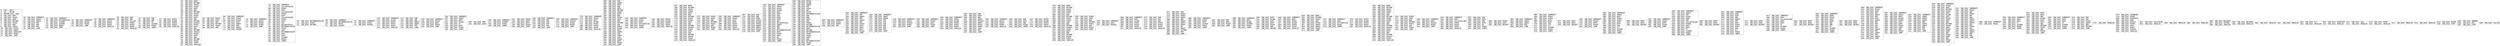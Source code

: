 digraph "graph.cfg.gv" {
	subgraph global {
		node [fontname=Courier fontsize=30.0 rank=same shape=box]
		block_0 [label="0: %00 = #0x1\l2: %01 = #0x40\l4: MSTORE(%01, %00)\l5: [NO_SSA] DUP1\l6: [NO_SSA] PUSH1\l8: [NO_SSA] DUP2\l9: [NO_SSA] MSTORE\la: [NO_SSA] PUSH1\lc: [NO_SSA] ADD\ld: [NO_SSA] PUSH2\l10: [NO_SSA] PUSH1\l12: [NO_SSA] SWAP2\l13: [NO_SSA] CODECOPY\l14: [NO_SSA] PUSH2\l17: [NO_SSA] JUMP\l"]
		block_18 [label="18: [NO_SSA] JUMPDEST\l19: [NO_SSA] SWAP4\l1a: [NO_SSA] SWAP3\l1b: [NO_SSA] POP\l1c: [NO_SSA] POP\l1d: [NO_SSA] POP\l1e: [NO_SSA] JUMP\l"]
		block_1f [label="1f: [NO_SSA] JUMPDEST\l20: [NO_SSA] EXTCODESIZE\l21: [NO_SSA] ISZERO\l22: [NO_SSA] ISZERO\l23: [NO_SSA] SWAP1\l24: [NO_SSA] JUMP\l"]
		block_25 [label="25: [NO_SSA] JUMPDEST\l26: [NO_SSA] PUSH2\l29: [NO_SSA] PUSH2\l2c: [NO_SSA] JUMP\l"]
		block_2d [label="2d: [NO_SSA] JUMPDEST\l2e: [NO_SSA] PUSH1\l30: [NO_SSA] PUSH1\l32: [NO_SSA] PUSH1\l34: [NO_SSA] INVALID\l"]
		block_35 [label="35: [NO_SSA] SUB\l36: [NO_SSA] AND\l37: [NO_SSA] CALLER\l38: [NO_SSA] PUSH1\l3a: [NO_SSA] PUSH1\l3c: [NO_SSA] PUSH1\l3e: [NO_SSA] INVALID\l"]
		block_3f [label="3f: [NO_SSA] SUB\l40: [NO_SSA] AND\l41: [NO_SSA] EQ\l42: [NO_SSA] ISZERO\l43: [NO_SSA] PUSH2\l46: [NO_SSA] JUMPI\l"]
		block_47 [label="47: [NO_SSA] PUSH1\l49: [NO_SSA] MLOAD\l4a: [NO_SSA] PUSH3\l4e: [NO_SSA] PUSH1\l50: [NO_SSA] INVALID\l"]
		block_51 [label="51: [NO_SSA] DUP2\l52: [NO_SSA] MSTORE\l53: [NO_SSA] PUSH1\l55: [NO_SSA] PUSH1\l57: [NO_SSA] DUP3\l58: [NO_SSA] ADD\l59: [NO_SSA] MSTORE\l5a: [NO_SSA] PUSH1\l5c: [NO_SSA] PUSH1\l5e: [NO_SSA] DUP3\l5f: [NO_SSA] ADD\l60: [NO_SSA] MSTORE\l61: [NO_SSA] PUSH32\l82: [NO_SSA] PUSH1\l84: [NO_SSA] DUP3\l85: [NO_SSA] ADD\l86: [NO_SSA] MSTORE\l87: [NO_SSA] PUSH32\la8: [NO_SSA] PUSH1\laa: [NO_SSA] DUP3\lab: [NO_SSA] ADD\lac: [NO_SSA] MSTORE\lad: [NO_SSA] PUSH2\lb0: [NO_SSA] PUSH1\lb2: [NO_SSA] INVALID\l"]
		block_b3 [label="b3: [NO_SSA] PUSH1\lb5: [NO_SSA] DUP3\lb6: [NO_SSA] ADD\lb7: [NO_SSA] MSTORE\lb8: [NO_SSA] PUSH1\lba: [NO_SSA] ADD\l"]
		block_bb [label="bb: [NO_SSA] JUMPDEST\lbc: [NO_SSA] PUSH1\lbe: [NO_SSA] MLOAD\lbf: [NO_SSA] DUP1\lc0: [NO_SSA] SWAP2\lc1: [NO_SSA] SUB\lc2: [NO_SSA] SWAP1\lc3: [NO_SSA] REVERT\l"]
		block_c4 [label="c4: [NO_SSA] JUMPDEST\lc5: [NO_SSA] PUSH1\lc7: [NO_SSA] PUSH2\lca: [NO_SSA] PUSH2\lcd: [NO_SSA] JUMP\l"]
		block_ce [label="ce: [NO_SSA] JUMPDEST\lcf: [NO_SSA] CALLDATASIZE\ld0: [NO_SSA] PUSH1\ld2: [NO_SSA] DUP1\ld3: [NO_SSA] CALLDATACOPY\ld4: [NO_SSA] PUSH1\ld6: [NO_SSA] DUP1\ld7: [NO_SSA] CALLDATASIZE\ld8: [NO_SSA] PUSH1\lda: [NO_SSA] DUP5\ldb: [NO_SSA] GAS\ldc: [NO_SSA] DELEGATECALL\ldd: [NO_SSA] RETURNDATASIZE\lde: [NO_SSA] PUSH1\le0: [NO_SSA] DUP1\le1: [NO_SSA] RETURNDATACOPY\le2: [NO_SSA] DUP1\le3: [NO_SSA] DUP1\le4: [NO_SSA] ISZERO\le5: [NO_SSA] PUSH2\le8: [NO_SSA] JUMPI\l"]
		block_e9 [label="e9: [NO_SSA] RETURNDATASIZE\lea: [NO_SSA] PUSH1\lec: [NO_SSA] RETURN\l"]
		block_ed [label="ed: [NO_SSA] JUMPDEST\lee: [NO_SSA] RETURNDATASIZE\lef: [NO_SSA] PUSH1\lf1: [NO_SSA] REVERT\l"]
		block_f2 [label="f2: [NO_SSA] JUMPDEST\lf3: [NO_SSA] PUSH1\lf5: [NO_SSA] PUSH32\l"]
		block_116 [label="116: [NO_SSA] JUMPDEST\l117: [NO_SSA] SLOAD\l118: [NO_SSA] PUSH1\l11a: [NO_SSA] PUSH1\l11c: [NO_SSA] PUSH1\l11e: [NO_SSA] INVALID\l"]
		block_11f [label="11f: [NO_SSA] SUB\l120: [NO_SSA] AND\l121: [NO_SSA] SWAP2\l122: [NO_SSA] SWAP1\l123: [NO_SSA] POP\l124: [NO_SSA] JUMP\l"]
		block_125 [label="125: [NO_SSA] JUMPDEST\l126: [NO_SSA] PUSH2\l129: [NO_SSA] DUP4\l12a: [NO_SSA] PUSH2\l12d: [NO_SSA] JUMP\l"]
		block_12e [label="12e: [NO_SSA] JUMPDEST\l12f: [NO_SSA] PUSH1\l131: [NO_SSA] DUP3\l132: [NO_SSA] MLOAD\l133: [NO_SSA] GT\l134: [NO_SSA] DUP1\l135: [NO_SSA] PUSH2\l138: [NO_SSA] JUMPI\l"]
		block_139 [label="139: [NO_SSA] POP\l13a: [NO_SSA] DUP1\l"]
		block_13b [label="13b: [NO_SSA] JUMPDEST\l13c: [NO_SSA] ISZERO\l13d: [NO_SSA] PUSH2\l140: [NO_SSA] JUMPI\l"]
		block_141 [label="141: [NO_SSA] PUSH2\l144: [NO_SSA] DUP4\l145: [NO_SSA] DUP4\l146: [NO_SSA] PUSH2\l149: [NO_SSA] JUMP\l"]
		block_14a [label="14a: [NO_SSA] JUMPDEST\l14b: [NO_SSA] POP\l14c: [NO_SSA] POP\l14d: [NO_SSA] POP\l14e: [NO_SSA] POP\l14f: [NO_SSA] JUMP\l"]
		block_150 [label="150: [NO_SSA] JUMPDEST\l151: [NO_SSA] PUSH32\l172: [NO_SSA] PUSH2\l175: [NO_SSA] PUSH2\l178: [NO_SSA] JUMP\l"]
		block_179 [label="179: [NO_SSA] JUMPDEST\l17a: [NO_SSA] PUSH1\l17c: [NO_SSA] DUP1\l17d: [NO_SSA] MLOAD\l17e: [NO_SSA] PUSH1\l180: [NO_SSA] PUSH1\l182: [NO_SSA] PUSH1\l184: [NO_SSA] INVALID\l"]
		block_185 [label="185: [NO_SSA] SUB\l186: [NO_SSA] SWAP3\l187: [NO_SSA] DUP4\l188: [NO_SSA] AND\l189: [NO_SSA] DUP2\l18a: [NO_SSA] MSTORE\l18b: [NO_SSA] SWAP2\l18c: [NO_SSA] DUP5\l18d: [NO_SSA] AND\l18e: [NO_SSA] PUSH1\l190: [NO_SSA] DUP4\l191: [NO_SSA] ADD\l192: [NO_SSA] MSTORE\l193: [NO_SSA] ADD\l194: [NO_SSA] PUSH1\l196: [NO_SSA] MLOAD\l197: [NO_SSA] DUP1\l198: [NO_SSA] SWAP2\l199: [NO_SSA] SUB\l19a: [NO_SSA] SWAP1\l19b: [NO_SSA] LOG1\l19c: [NO_SSA] PUSH2\l19f: [NO_SSA] DUP2\l1a0: [NO_SSA] PUSH2\l1a3: [NO_SSA] JUMP\l"]
		block_1a4 [label="1a4: [NO_SSA] JUMPDEST\l1a5: [NO_SSA] PUSH1\l1a7: [NO_SSA] DUP4\l1a8: [NO_SSA] EXTCODESIZE\l1a9: [NO_SSA] PUSH2\l1ac: [NO_SSA] JUMPI\l"]
		block_1ad [label="1ad: [NO_SSA] PUSH1\l1af: [NO_SSA] MLOAD\l1b0: [NO_SSA] PUSH3\l1b4: [NO_SSA] PUSH1\l1b6: [NO_SSA] INVALID\l"]
		block_1b7 [label="1b7: [NO_SSA] DUP2\l1b8: [NO_SSA] MSTORE\l1b9: [NO_SSA] PUSH1\l1bb: [NO_SSA] PUSH1\l1bd: [NO_SSA] DUP3\l1be: [NO_SSA] ADD\l1bf: [NO_SSA] MSTORE\l1c0: [NO_SSA] PUSH1\l1c2: [NO_SSA] PUSH1\l1c4: [NO_SSA] DUP3\l1c5: [NO_SSA] ADD\l1c6: [NO_SSA] MSTORE\l1c7: [NO_SSA] PUSH32\l1e8: [NO_SSA] PUSH1\l1ea: [NO_SSA] DUP3\l1eb: [NO_SSA] ADD\l1ec: [NO_SSA] MSTORE\l1ed: [NO_SSA] PUSH6\l1f4: [NO_SSA] PUSH1\l1f6: [NO_SSA] INVALID\l"]
		block_1f7 [label="1f7: [NO_SSA] PUSH1\l1f9: [NO_SSA] DUP3\l1fa: [NO_SSA] ADD\l1fb: [NO_SSA] MSTORE\l1fc: [NO_SSA] PUSH1\l1fe: [NO_SSA] ADD\l1ff: [NO_SSA] PUSH2\l202: [NO_SSA] JUMP\l"]
		block_203 [label="203: [NO_SSA] JUMPDEST\l204: [NO_SSA] PUSH1\l206: [NO_SSA] DUP1\l207: [NO_SSA] DUP6\l208: [NO_SSA] PUSH1\l20a: [NO_SSA] PUSH1\l20c: [NO_SSA] PUSH1\l20e: [NO_SSA] INVALID\l"]
		block_20f [label="20f: [NO_SSA] SUB\l210: [NO_SSA] AND\l211: [NO_SSA] DUP6\l212: [NO_SSA] PUSH1\l214: [NO_SSA] MLOAD\l215: [NO_SSA] PUSH2\l218: [NO_SSA] SWAP2\l219: [NO_SSA] SWAP1\l21a: [NO_SSA] PUSH2\l21d: [NO_SSA] JUMP\l"]
		block_21e [label="21e: [NO_SSA] JUMPDEST\l21f: [NO_SSA] PUSH1\l221: [NO_SSA] PUSH1\l223: [NO_SSA] MLOAD\l224: [NO_SSA] DUP1\l225: [NO_SSA] DUP4\l226: [NO_SSA] SUB\l227: [NO_SSA] DUP2\l228: [NO_SSA] DUP6\l229: [NO_SSA] GAS\l22a: [NO_SSA] DELEGATECALL\l22b: [NO_SSA] SWAP2\l22c: [NO_SSA] POP\l22d: [NO_SSA] POP\l22e: [NO_SSA] RETURNDATASIZE\l22f: [NO_SSA] DUP1\l230: [NO_SSA] PUSH1\l232: [NO_SSA] DUP2\l233: [NO_SSA] EQ\l234: [NO_SSA] PUSH2\l237: [NO_SSA] JUMPI\l"]
		block_238 [label="238: [NO_SSA] PUSH1\l23a: [NO_SSA] MLOAD\l23b: [NO_SSA] SWAP2\l23c: [NO_SSA] POP\l23d: [NO_SSA] PUSH1\l23f: [NO_SSA] NOT\l240: [NO_SSA] PUSH1\l242: [NO_SSA] RETURNDATASIZE\l243: [NO_SSA] ADD\l244: [NO_SSA] AND\l245: [NO_SSA] DUP3\l246: [NO_SSA] ADD\l247: [NO_SSA] PUSH1\l249: [NO_SSA] MSTORE\l24a: [NO_SSA] RETURNDATASIZE\l24b: [NO_SSA] DUP3\l24c: [NO_SSA] MSTORE\l24d: [NO_SSA] RETURNDATASIZE\l24e: [NO_SSA] PUSH1\l250: [NO_SSA] PUSH1\l252: [NO_SSA] DUP5\l253: [NO_SSA] ADD\l254: [NO_SSA] RETURNDATACOPY\l255: [NO_SSA] PUSH2\l258: [NO_SSA] JUMP\l"]
		block_259 [label="259: [NO_SSA] JUMPDEST\l25a: [NO_SSA] PUSH1\l25c: [NO_SSA] SWAP2\l25d: [NO_SSA] POP\l"]
		block_25e [label="25e: [NO_SSA] JUMPDEST\l25f: [NO_SSA] POP\l260: [NO_SSA] SWAP2\l261: [NO_SSA] POP\l262: [NO_SSA] SWAP2\l263: [NO_SSA] POP\l264: [NO_SSA] PUSH2\l267: [NO_SSA] DUP3\l268: [NO_SSA] DUP3\l269: [NO_SSA] DUP7\l26a: [NO_SSA] PUSH2\l26d: [NO_SSA] JUMP\l"]
		block_26e [label="26e: [NO_SSA] JUMPDEST\l26f: [NO_SSA] SWAP7\l270: [NO_SSA] SWAP6\l271: [NO_SSA] POP\l272: [NO_SSA] POP\l273: [NO_SSA] POP\l274: [NO_SSA] POP\l275: [NO_SSA] POP\l276: [NO_SSA] POP\l277: [NO_SSA] JUMP\l"]
		block_278 [label="278: [NO_SSA] JUMPDEST\l279: [NO_SSA] PUSH1\l27b: [NO_SSA] PUSH32\l29c: [NO_SSA] PUSH2\l29f: [NO_SSA] JUMP\l"]
		block_2a0 [label="2a0: [NO_SSA] JUMPDEST\l2a1: [NO_SSA] PUSH2\l2a4: [NO_SSA] DUP2\l2a5: [NO_SSA] PUSH2\l2a8: [NO_SSA] JUMP\l"]
		block_2a9 [label="2a9: [NO_SSA] JUMPDEST\l2aa: [NO_SSA] PUSH1\l2ac: [NO_SSA] MLOAD\l2ad: [NO_SSA] PUSH1\l2af: [NO_SSA] PUSH1\l2b1: [NO_SSA] PUSH1\l2b3: [NO_SSA] INVALID\l"]
		block_2b4 [label="2b4: [NO_SSA] SUB\l2b5: [NO_SSA] DUP3\l2b6: [NO_SSA] AND\l2b7: [NO_SSA] SWAP1\l2b8: [NO_SSA] PUSH32\l2d9: [NO_SSA] SWAP1\l2da: [NO_SSA] PUSH1\l2dc: [NO_SSA] SWAP1\l2dd: [NO_SSA] LOG2\l2de: [NO_SSA] POP\l2df: [NO_SSA] JUMP\l"]
		block_2e0 [label="2e0: [NO_SSA] JUMPDEST\l2e1: [NO_SSA] PUSH1\l2e3: [NO_SSA] PUSH1\l2e5: [NO_SSA] PUSH1\l2e7: [NO_SSA] INVALID\l"]
		block_2e8 [label="2e8: [NO_SSA] SUB\l2e9: [NO_SSA] DUP2\l2ea: [NO_SSA] AND\l2eb: [NO_SSA] PUSH2\l2ee: [NO_SSA] JUMPI\l"]
		block_2ef [label="2ef: [NO_SSA] PUSH1\l2f1: [NO_SSA] MLOAD\l2f2: [NO_SSA] PUSH3\l2f6: [NO_SSA] PUSH1\l2f8: [NO_SSA] INVALID\l"]
		block_2f9 [label="2f9: [NO_SSA] DUP2\l2fa: [NO_SSA] MSTORE\l2fb: [NO_SSA] PUSH1\l2fd: [NO_SSA] PUSH1\l2ff: [NO_SSA] DUP3\l300: [NO_SSA] ADD\l301: [NO_SSA] MSTORE\l302: [NO_SSA] PUSH1\l304: [NO_SSA] PUSH1\l306: [NO_SSA] DUP3\l307: [NO_SSA] ADD\l308: [NO_SSA] MSTORE\l309: [NO_SSA] PUSH32\l32a: [NO_SSA] PUSH1\l32c: [NO_SSA] DUP3\l32d: [NO_SSA] ADD\l32e: [NO_SSA] MSTORE\l32f: [NO_SSA] PUSH6\l336: [NO_SSA] PUSH1\l338: [NO_SSA] INVALID\l"]
		block_339 [label="339: [NO_SSA] PUSH1\l33b: [NO_SSA] DUP3\l33c: [NO_SSA] ADD\l33d: [NO_SSA] MSTORE\l33e: [NO_SSA] PUSH1\l340: [NO_SSA] ADD\l341: [NO_SSA] PUSH2\l344: [NO_SSA] JUMP\l"]
		block_345 [label="345: [NO_SSA] JUMPDEST\l346: [NO_SSA] DUP1\l347: [NO_SSA] PUSH32\l"]
		block_368 [label="368: [NO_SSA] JUMPDEST\l369: [NO_SSA] DUP1\l36a: [NO_SSA] SLOAD\l36b: [NO_SSA] PUSH1\l36d: [NO_SSA] PUSH1\l36f: [NO_SSA] PUSH1\l371: [NO_SSA] INVALID\l"]
		block_372 [label="372: [NO_SSA] SUB\l373: [NO_SSA] NOT\l374: [NO_SSA] AND\l375: [NO_SSA] PUSH1\l377: [NO_SSA] PUSH1\l379: [NO_SSA] PUSH1\l37b: [NO_SSA] INVALID\l"]
		block_37c [label="37c: [NO_SSA] SUB\l37d: [NO_SSA] SWAP3\l37e: [NO_SSA] SWAP1\l37f: [NO_SSA] SWAP3\l380: [NO_SSA] AND\l381: [NO_SSA] SWAP2\l382: [NO_SSA] SWAP1\l383: [NO_SSA] SWAP2\l384: [NO_SSA] OR\l385: [NO_SSA] SWAP1\l386: [NO_SSA] SSTORE\l387: [NO_SSA] POP\l388: [NO_SSA] JUMP\l"]
		block_389 [label="389: [NO_SSA] JUMPDEST\l38a: [NO_SSA] PUSH1\l38c: [NO_SSA] DUP4\l38d: [NO_SSA] ISZERO\l38e: [NO_SSA] PUSH2\l391: [NO_SSA] JUMPI\l"]
		block_392 [label="392: [NO_SSA] POP\l393: [NO_SSA] DUP2\l394: [NO_SSA] PUSH2\l397: [NO_SSA] JUMP\l"]
		block_398 [label="398: [NO_SSA] JUMPDEST\l399: [NO_SSA] DUP3\l39a: [NO_SSA] MLOAD\l39b: [NO_SSA] ISZERO\l39c: [NO_SSA] PUSH2\l39f: [NO_SSA] JUMPI\l"]
		block_3a0 [label="3a0: [NO_SSA] DUP3\l3a1: [NO_SSA] MLOAD\l3a2: [NO_SSA] DUP1\l3a3: [NO_SSA] DUP5\l3a4: [NO_SSA] PUSH1\l3a6: [NO_SSA] ADD\l3a7: [NO_SSA] REVERT\l"]
		block_3a8 [label="3a8: [NO_SSA] JUMPDEST\l3a9: [NO_SSA] DUP2\l3aa: [NO_SSA] PUSH1\l3ac: [NO_SSA] MLOAD\l3ad: [NO_SSA] PUSH3\l3b1: [NO_SSA] PUSH1\l3b3: [NO_SSA] INVALID\l"]
		block_3b4 [label="3b4: [NO_SSA] DUP2\l3b5: [NO_SSA] MSTORE\l3b6: [NO_SSA] PUSH1\l3b8: [NO_SSA] ADD\l3b9: [NO_SSA] PUSH2\l3bc: [NO_SSA] SWAP2\l3bd: [NO_SSA] SWAP1\l3be: [NO_SSA] PUSH2\l3c1: [NO_SSA] JUMP\l"]
		block_3c2 [label="3c2: [NO_SSA] JUMPDEST\l3c3: [NO_SSA] DUP1\l3c4: [NO_SSA] EXTCODESIZE\l3c5: [NO_SSA] PUSH2\l3c8: [NO_SSA] JUMPI\l"]
		block_3c9 [label="3c9: [NO_SSA] PUSH1\l3cb: [NO_SSA] MLOAD\l3cc: [NO_SSA] PUSH3\l3d0: [NO_SSA] PUSH1\l3d2: [NO_SSA] INVALID\l"]
		block_3d3 [label="3d3: [NO_SSA] DUP2\l3d4: [NO_SSA] MSTORE\l3d5: [NO_SSA] PUSH1\l3d7: [NO_SSA] PUSH1\l3d9: [NO_SSA] DUP3\l3da: [NO_SSA] ADD\l3db: [NO_SSA] MSTORE\l3dc: [NO_SSA] PUSH1\l3de: [NO_SSA] PUSH1\l3e0: [NO_SSA] DUP3\l3e1: [NO_SSA] ADD\l3e2: [NO_SSA] MSTORE\l3e3: [NO_SSA] PUSH32\l404: [NO_SSA] PUSH1\l406: [NO_SSA] DUP3\l407: [NO_SSA] ADD\l408: [NO_SSA] MSTORE\l409: [NO_SSA] PUSH13\l417: [NO_SSA] PUSH1\l419: [NO_SSA] INVALID\l"]
		block_41a [label="41a: [NO_SSA] PUSH1\l41c: [NO_SSA] DUP3\l41d: [NO_SSA] ADD\l41e: [NO_SSA] MSTORE\l41f: [NO_SSA] PUSH1\l421: [NO_SSA] ADD\l422: [NO_SSA] PUSH2\l425: [NO_SSA] JUMP\l"]
		block_426 [label="426: [NO_SSA] JUMPDEST\l427: [NO_SSA] DUP1\l428: [NO_SSA] PUSH32\l449: [NO_SSA] PUSH2\l44c: [NO_SSA] JUMP\l"]
		block_44d [label="44d: [NO_SSA] JUMPDEST\l44e: [NO_SSA] DUP1\l44f: [NO_SSA] CALLDATALOAD\l450: [NO_SSA] PUSH1\l452: [NO_SSA] PUSH1\l454: [NO_SSA] PUSH1\l456: [NO_SSA] INVALID\l"]
		block_457 [label="457: [NO_SSA] SUB\l458: [NO_SSA] DUP2\l459: [NO_SSA] AND\l45a: [NO_SSA] DUP2\l45b: [NO_SSA] EQ\l45c: [NO_SSA] PUSH2\l45f: [NO_SSA] JUMPI\l"]
		block_460 [label="460: [NO_SSA] PUSH1\l462: [NO_SSA] DUP1\l463: [NO_SSA] REVERT\l"]
		block_464 [label="464: [NO_SSA] JUMPDEST\l465: [NO_SSA] SWAP2\l466: [NO_SSA] SWAP1\l467: [NO_SSA] POP\l468: [NO_SSA] JUMP\l"]
		block_469 [label="469: [NO_SSA] JUMPDEST\l46a: [NO_SSA] PUSH1\l46c: [NO_SSA] PUSH1\l46e: [NO_SSA] DUP3\l46f: [NO_SSA] DUP5\l470: [NO_SSA] SUB\l471: [NO_SSA] SLT\l472: [NO_SSA] ISZERO\l473: [NO_SSA] PUSH2\l476: [NO_SSA] JUMPI\l"]
		block_477 [label="477: [NO_SSA] DUP1\l478: [NO_SSA] DUP2\l479: [NO_SSA] REVERT\l"]
		block_47a [label="47a: [NO_SSA] JUMPDEST\l47b: [NO_SSA] PUSH2\l47e: [NO_SSA] DUP3\l47f: [NO_SSA] PUSH2\l482: [NO_SSA] JUMP\l"]
		block_483 [label="483: [NO_SSA] JUMPDEST\l484: [NO_SSA] PUSH1\l486: [NO_SSA] DUP1\l487: [NO_SSA] PUSH1\l489: [NO_SSA] PUSH1\l48b: [NO_SSA] DUP5\l48c: [NO_SSA] DUP7\l48d: [NO_SSA] SUB\l48e: [NO_SSA] SLT\l48f: [NO_SSA] ISZERO\l490: [NO_SSA] PUSH2\l493: [NO_SSA] JUMPI\l"]
		block_494 [label="494: [NO_SSA] DUP2\l495: [NO_SSA] DUP3\l496: [NO_SSA] REVERT\l"]
		block_497 [label="497: [NO_SSA] JUMPDEST\l498: [NO_SSA] PUSH2\l49b: [NO_SSA] DUP5\l49c: [NO_SSA] PUSH2\l49f: [NO_SSA] JUMP\l"]
		block_4a0 [label="4a0: [NO_SSA] JUMPDEST\l4a1: [NO_SSA] SWAP3\l4a2: [NO_SSA] POP\l4a3: [NO_SSA] PUSH1\l4a5: [NO_SSA] DUP5\l4a6: [NO_SSA] ADD\l4a7: [NO_SSA] CALLDATALOAD\l4a8: [NO_SSA] PUSH8\l4b1: [NO_SSA] DUP1\l4b2: [NO_SSA] DUP3\l4b3: [NO_SSA] GT\l4b4: [NO_SSA] ISZERO\l4b5: [NO_SSA] PUSH2\l4b8: [NO_SSA] JUMPI\l"]
		block_4b9 [label="4b9: [NO_SSA] DUP4\l4ba: [NO_SSA] DUP5\l4bb: [NO_SSA] REVERT\l"]
		block_4bc [label="4bc: [NO_SSA] JUMPDEST\l4bd: [NO_SSA] DUP2\l4be: [NO_SSA] DUP7\l4bf: [NO_SSA] ADD\l4c0: [NO_SSA] SWAP2\l4c1: [NO_SSA] POP\l4c2: [NO_SSA] DUP7\l4c3: [NO_SSA] PUSH1\l4c5: [NO_SSA] DUP4\l4c6: [NO_SSA] ADD\l4c7: [NO_SSA] SLT\l4c8: [NO_SSA] PUSH2\l4cb: [NO_SSA] JUMPI\l"]
		block_4cc [label="4cc: [NO_SSA] DUP4\l4cd: [NO_SSA] DUP5\l4ce: [NO_SSA] REVERT\l"]
		block_4cf [label="4cf: [NO_SSA] JUMPDEST\l4d0: [NO_SSA] DUP2\l4d1: [NO_SSA] CALLDATALOAD\l4d2: [NO_SSA] DUP2\l4d3: [NO_SSA] DUP2\l4d4: [NO_SSA] GT\l4d5: [NO_SSA] ISZERO\l4d6: [NO_SSA] PUSH2\l4d9: [NO_SSA] JUMPI\l"]
		block_4da [label="4da: [NO_SSA] DUP5\l4db: [NO_SSA] DUP6\l4dc: [NO_SSA] REVERT\l"]
		block_4dd [label="4dd: [NO_SSA] JUMPDEST\l4de: [NO_SSA] DUP8\l4df: [NO_SSA] PUSH1\l4e1: [NO_SSA] DUP3\l4e2: [NO_SSA] DUP6\l4e3: [NO_SSA] ADD\l4e4: [NO_SSA] ADD\l4e5: [NO_SSA] GT\l4e6: [NO_SSA] ISZERO\l4e7: [NO_SSA] PUSH2\l4ea: [NO_SSA] JUMPI\l"]
		block_4eb [label="4eb: [NO_SSA] DUP5\l4ec: [NO_SSA] DUP6\l4ed: [NO_SSA] REVERT\l"]
		block_4ee [label="4ee: [NO_SSA] JUMPDEST\l4ef: [NO_SSA] PUSH1\l4f1: [NO_SSA] DUP4\l4f2: [NO_SSA] ADD\l4f3: [NO_SSA] SWAP5\l4f4: [NO_SSA] POP\l4f5: [NO_SSA] DUP1\l4f6: [NO_SSA] SWAP4\l4f7: [NO_SSA] POP\l4f8: [NO_SSA] POP\l4f9: [NO_SSA] POP\l4fa: [NO_SSA] POP\l4fb: [NO_SSA] SWAP3\l4fc: [NO_SSA] POP\l4fd: [NO_SSA] SWAP3\l4fe: [NO_SSA] POP\l4ff: [NO_SSA] SWAP3\l500: [NO_SSA] JUMP\l"]
		block_501 [label="501: [NO_SSA] JUMPDEST\l502: [NO_SSA] PUSH1\l504: [NO_SSA] DUP3\l505: [NO_SSA] MLOAD\l506: [NO_SSA] PUSH2\l509: [NO_SSA] DUP2\l50a: [NO_SSA] DUP5\l50b: [NO_SSA] PUSH1\l50d: [NO_SSA] DUP8\l50e: [NO_SSA] ADD\l50f: [NO_SSA] PUSH2\l512: [NO_SSA] JUMP\l"]
		block_513 [label="513: [NO_SSA] JUMPDEST\l514: [NO_SSA] SWAP2\l515: [NO_SSA] SWAP1\l516: [NO_SSA] SWAP2\l517: [NO_SSA] ADD\l518: [NO_SSA] SWAP3\l519: [NO_SSA] SWAP2\l51a: [NO_SSA] POP\l51b: [NO_SSA] POP\l51c: [NO_SSA] JUMP\l"]
		block_51d [label="51d: [NO_SSA] JUMPDEST\l51e: [NO_SSA] PUSH1\l520: [NO_SSA] DUP2\l521: [NO_SSA] MSTORE\l522: [NO_SSA] PUSH1\l524: [NO_SSA] DUP3\l525: [NO_SSA] MLOAD\l526: [NO_SSA] DUP1\l527: [NO_SSA] PUSH1\l529: [NO_SSA] DUP5\l52a: [NO_SSA] ADD\l52b: [NO_SSA] MSTORE\l52c: [NO_SSA] PUSH2\l52f: [NO_SSA] DUP2\l530: [NO_SSA] PUSH1\l532: [NO_SSA] DUP6\l533: [NO_SSA] ADD\l534: [NO_SSA] PUSH1\l536: [NO_SSA] DUP8\l537: [NO_SSA] ADD\l538: [NO_SSA] PUSH2\l53b: [NO_SSA] JUMP\l"]
		block_53c [label="53c: [NO_SSA] JUMPDEST\l53d: [NO_SSA] PUSH1\l53f: [NO_SSA] ADD\l540: [NO_SSA] PUSH1\l542: [NO_SSA] NOT\l543: [NO_SSA] AND\l544: [NO_SSA] SWAP2\l545: [NO_SSA] SWAP1\l546: [NO_SSA] SWAP2\l547: [NO_SSA] ADD\l548: [NO_SSA] PUSH1\l54a: [NO_SSA] ADD\l54b: [NO_SSA] SWAP3\l54c: [NO_SSA] SWAP2\l54d: [NO_SSA] POP\l54e: [NO_SSA] POP\l54f: [NO_SSA] JUMP\l"]
		block_550 [label="550: [NO_SSA] JUMPDEST\l551: [NO_SSA] PUSH1\l"]
		block_553 [label="553: [NO_SSA] JUMPDEST\l554: [NO_SSA] DUP4\l555: [NO_SSA] DUP2\l556: [NO_SSA] LT\l557: [NO_SSA] ISZERO\l558: [NO_SSA] PUSH2\l55b: [NO_SSA] JUMPI\l"]
		block_55c [label="55c: [NO_SSA] DUP2\l55d: [NO_SSA] DUP2\l55e: [NO_SSA] ADD\l55f: [NO_SSA] MLOAD\l560: [NO_SSA] DUP4\l561: [NO_SSA] DUP3\l562: [NO_SSA] ADD\l563: [NO_SSA] MSTORE\l564: [NO_SSA] PUSH1\l566: [NO_SSA] ADD\l567: [NO_SSA] PUSH2\l56a: [NO_SSA] JUMP\l"]
		block_56b [label="56b: [NO_SSA] JUMPDEST\l56c: [NO_SSA] DUP4\l56d: [NO_SSA] DUP2\l56e: [NO_SSA] GT\l56f: [NO_SSA] ISZERO\l570: [NO_SSA] PUSH2\l573: [NO_SSA] JUMPI\l"]
		block_574 [label="574: [NO_SSA] POP\l575: [NO_SSA] POP\l576: [NO_SSA] PUSH1\l578: [NO_SSA] SWAP2\l579: [NO_SSA] ADD\l57a: [NO_SSA] MSTORE\l57b: [NO_SSA] JUMP\l"]
		block_57c [label="57c: [NO_SSA] INVALID\l"]
		block_57d [label="57d: [NO_SSA] COINBASE\l57e: [NO_SSA] PUSH5\l584: [NO_SSA] GASPRICE\l585: [NO_SSA] SHA3\l586: [NO_SSA] PUSH13\l594: [NO_SSA] PUSH8\l59d: [NO_SSA] SHA3\l59e: [NO_SSA] PUSH7\l5a6: [NO_SSA] PUSH10\l5b1: [NO_SSA] INVALID\l"]
		block_5b2 [label="5b2: [NO_SSA] CALLVALUE\l5b3: [NO_SSA] INVALID\l"]
		block_5b4 [label="5b4: [NO_SSA] INVALID\l"]
		block_5b5 [label="5b5: [NO_SSA] INVALID\l"]
		block_5b6 [label="5b6: [NO_SSA] BALANCE\l5b7: [NO_SSA] SSTORE\l5b8: [NO_SSA] INVALID\l"]
		block_5b9 [label="5b9: [NO_SSA] BALANCE\l5ba: [NO_SSA] INVALID\l"]
		block_5bb [label="5bb: [NO_SSA] INVALID\l"]
		block_5bc [label="5bc: [NO_SSA] INVALID\l"]
		block_5bd [label="5bd: [NO_SSA] SLT\l5be: [NO_SSA] INVALID\l"]
		block_5bf [label="5bf: [NO_SSA] CODESIZE\l5c0: [NO_SSA] INVALID\l"]
		block_5c1 [label="5c1: [NO_SSA] CALL\l5c2: [NO_SSA] INVALID\l"]
		block_5c3 [label="5c3: [NO_SSA] PUSH7\l5cb: [NO_SSA] INVALID\l"]
		block_5cc [label="5cc: [NO_SSA] INVALID\l"]
		block_5cd [label="5cd: [NO_SSA] INVALID\l"]
		block_5ce [label="5ce: [NO_SSA] PUSH5\l5d4: [NO_SSA] STOP\l"]
		block_5d5 [label="5d5: [NO_SSA] ADDMOD\l5d6: [NO_SSA] DIV\l5d7: [NO_SSA] STOP\l"]
		block_5d8 [label="5d8: [NO_SSA] CALLER\l"]
	}
}
